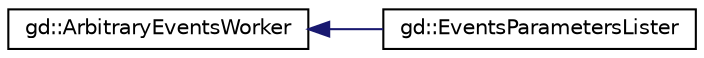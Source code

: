 digraph "Graphical Class Hierarchy"
{
  edge [fontname="Helvetica",fontsize="10",labelfontname="Helvetica",labelfontsize="10"];
  node [fontname="Helvetica",fontsize="10",shape=record];
  rankdir="LR";
  Node1 [label="gd::ArbitraryEventsWorker",height=0.2,width=0.4,color="black", fillcolor="white", style="filled",URL="$classgd_1_1_arbitrary_events_worker.html",tooltip="ArbitraryEventsWorker is an abstract class used to browse events (and instructions) and do some work ..."];
  Node1 -> Node2 [dir="back",color="midnightblue",fontsize="10",style="solid",fontname="Helvetica"];
  Node2 [label="gd::EventsParametersLister",height=0.2,width=0.4,color="black", fillcolor="white", style="filled",URL="$classgd_1_1_events_parameters_lister.html",tooltip="List the values of the parameters of events and their type. "];
}

